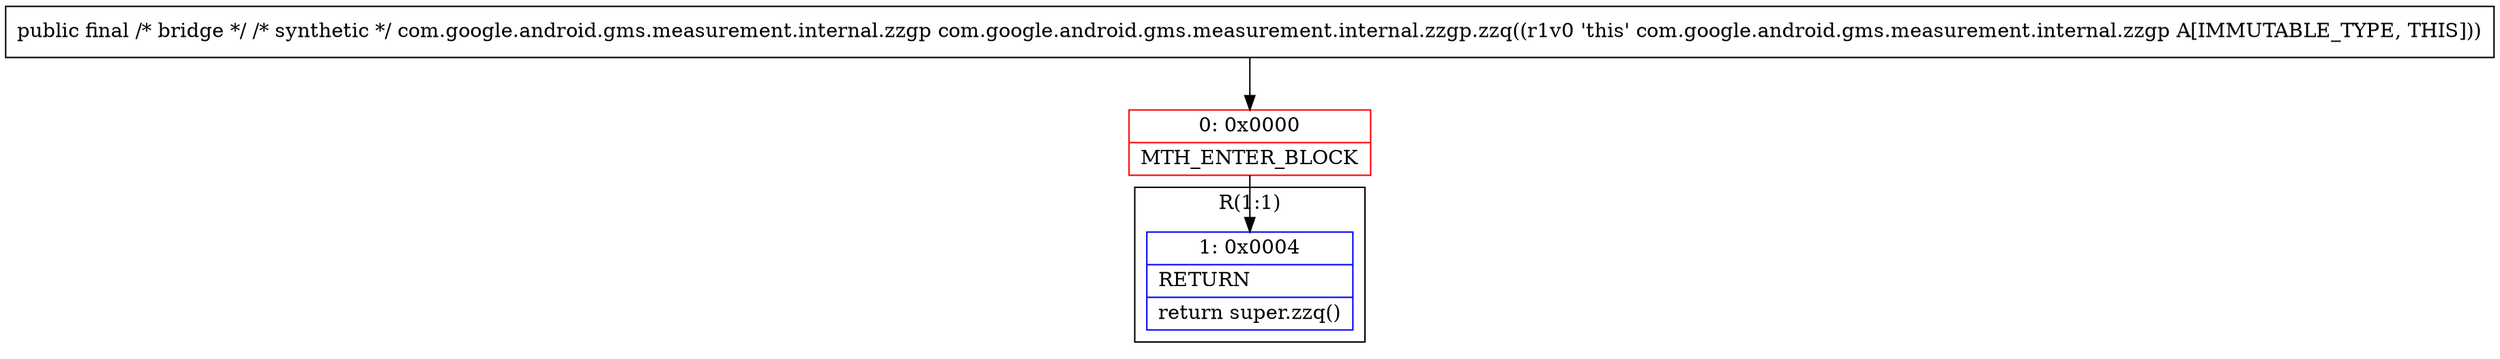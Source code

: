 digraph "CFG forcom.google.android.gms.measurement.internal.zzgp.zzq()Lcom\/google\/android\/gms\/measurement\/internal\/zzgp;" {
subgraph cluster_Region_1909954639 {
label = "R(1:1)";
node [shape=record,color=blue];
Node_1 [shape=record,label="{1\:\ 0x0004|RETURN\l|return super.zzq()\l}"];
}
Node_0 [shape=record,color=red,label="{0\:\ 0x0000|MTH_ENTER_BLOCK\l}"];
MethodNode[shape=record,label="{public final \/* bridge *\/ \/* synthetic *\/ com.google.android.gms.measurement.internal.zzgp com.google.android.gms.measurement.internal.zzgp.zzq((r1v0 'this' com.google.android.gms.measurement.internal.zzgp A[IMMUTABLE_TYPE, THIS])) }"];
MethodNode -> Node_0;
Node_0 -> Node_1;
}

